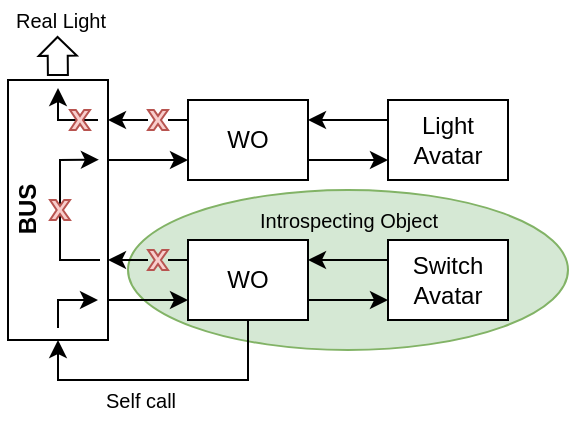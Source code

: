 <mxfile version="19.0.0" type="device"><diagram id="zHNAPgKmc5qbne8qm9KD" name="Page-1"><mxGraphModel dx="715" dy="390" grid="1" gridSize="10" guides="1" tooltips="1" connect="1" arrows="1" fold="1" page="1" pageScale="1" pageWidth="827" pageHeight="1169" math="0" shadow="0"><root><mxCell id="0"/><mxCell id="1" parent="0"/><mxCell id="uBfayYswSQEye__UBvf_-44" value="" style="ellipse;whiteSpace=wrap;html=1;fontSize=10;fillColor=#d5e8d4;strokeColor=#82b366;" vertex="1" parent="1"><mxGeometry x="210" y="215" width="220" height="80" as="geometry"/></mxCell><mxCell id="uBfayYswSQEye__UBvf_-1" value="" style="rounded=0;whiteSpace=wrap;html=1;" vertex="1" parent="1"><mxGeometry x="150" y="160" width="50" height="130" as="geometry"/></mxCell><mxCell id="uBfayYswSQEye__UBvf_-2" value="&lt;b&gt;BUS&lt;/b&gt;" style="text;html=1;align=center;verticalAlign=middle;resizable=0;points=[];autosize=1;strokeColor=none;fillColor=none;rotation=-90;" vertex="1" parent="1"><mxGeometry x="140" y="215" width="40" height="20" as="geometry"/></mxCell><mxCell id="uBfayYswSQEye__UBvf_-55" style="edgeStyle=orthogonalEdgeStyle;rounded=0;orthogonalLoop=1;jettySize=auto;html=1;entryX=0.5;entryY=1;entryDx=0;entryDy=0;fontSize=10;startArrow=none;startFill=0;endArrow=classic;endFill=1;" edge="1" parent="1" source="uBfayYswSQEye__UBvf_-13" target="uBfayYswSQEye__UBvf_-1"><mxGeometry relative="1" as="geometry"><Array as="points"><mxPoint x="270" y="310"/><mxPoint x="175" y="310"/></Array></mxGeometry></mxCell><mxCell id="uBfayYswSQEye__UBvf_-13" value="WO" style="rounded=0;whiteSpace=wrap;html=1;" vertex="1" parent="1"><mxGeometry x="240" y="240" width="60" height="40" as="geometry"/></mxCell><mxCell id="uBfayYswSQEye__UBvf_-17" value="" style="endArrow=classic;html=1;rounded=0;endWidth=12.414;" edge="1" parent="1"><mxGeometry width="50" height="50" relative="1" as="geometry"><mxPoint x="200" y="270" as="sourcePoint"/><mxPoint x="240" y="270" as="targetPoint"/><Array as="points"><mxPoint x="240" y="270"/></Array></mxGeometry></mxCell><mxCell id="uBfayYswSQEye__UBvf_-19" value="" style="endArrow=none;html=1;rounded=0;endWidth=12.414;startArrow=none;startFill=1;endFill=0;" edge="1" parent="1" source="uBfayYswSQEye__UBvf_-42"><mxGeometry width="50" height="50" relative="1" as="geometry"><mxPoint x="200" y="250" as="sourcePoint"/><mxPoint x="240" y="250" as="targetPoint"/><Array as="points"><mxPoint x="240" y="250"/></Array></mxGeometry></mxCell><mxCell id="uBfayYswSQEye__UBvf_-22" value="" style="endArrow=classic;html=1;rounded=0;endWidth=12.414;" edge="1" parent="1"><mxGeometry width="50" height="50" relative="1" as="geometry"><mxPoint x="300" y="270" as="sourcePoint"/><mxPoint x="340" y="270" as="targetPoint"/><Array as="points"><mxPoint x="340" y="270"/></Array></mxGeometry></mxCell><mxCell id="uBfayYswSQEye__UBvf_-23" value="" style="endArrow=none;html=1;rounded=0;endWidth=12.414;startArrow=classic;startFill=1;endFill=0;" edge="1" parent="1"><mxGeometry width="50" height="50" relative="1" as="geometry"><mxPoint x="300" y="250" as="sourcePoint"/><mxPoint x="340" y="250" as="targetPoint"/><Array as="points"><mxPoint x="340" y="250"/></Array></mxGeometry></mxCell><mxCell id="uBfayYswSQEye__UBvf_-24" value="Switch Avatar" style="rounded=0;whiteSpace=wrap;html=1;" vertex="1" parent="1"><mxGeometry x="340" y="240" width="60" height="40" as="geometry"/></mxCell><mxCell id="uBfayYswSQEye__UBvf_-25" value="WO" style="rounded=0;whiteSpace=wrap;html=1;" vertex="1" parent="1"><mxGeometry x="240" y="170" width="60" height="40" as="geometry"/></mxCell><mxCell id="uBfayYswSQEye__UBvf_-26" value="" style="endArrow=classic;html=1;rounded=0;endWidth=12.414;" edge="1" parent="1"><mxGeometry width="50" height="50" relative="1" as="geometry"><mxPoint x="300" y="200" as="sourcePoint"/><mxPoint x="340" y="200" as="targetPoint"/><Array as="points"><mxPoint x="340" y="200"/></Array></mxGeometry></mxCell><mxCell id="uBfayYswSQEye__UBvf_-27" value="" style="endArrow=none;html=1;rounded=0;endWidth=12.414;startArrow=classic;startFill=1;endFill=0;" edge="1" parent="1"><mxGeometry width="50" height="50" relative="1" as="geometry"><mxPoint x="300" y="180" as="sourcePoint"/><mxPoint x="340" y="180" as="targetPoint"/><Array as="points"><mxPoint x="340" y="180"/></Array></mxGeometry></mxCell><mxCell id="uBfayYswSQEye__UBvf_-28" value="Light Avatar" style="rounded=0;whiteSpace=wrap;html=1;" vertex="1" parent="1"><mxGeometry x="340" y="170" width="60" height="40" as="geometry"/></mxCell><mxCell id="uBfayYswSQEye__UBvf_-29" value="" style="endArrow=classic;html=1;rounded=0;endWidth=12.414;" edge="1" parent="1"><mxGeometry width="50" height="50" relative="1" as="geometry"><mxPoint x="200" y="200" as="sourcePoint"/><mxPoint x="240" y="200" as="targetPoint"/><Array as="points"><mxPoint x="240" y="200"/></Array></mxGeometry></mxCell><mxCell id="uBfayYswSQEye__UBvf_-30" value="" style="endArrow=none;html=1;rounded=0;endWidth=12.414;startArrow=none;startFill=1;endFill=0;" edge="1" parent="1" source="uBfayYswSQEye__UBvf_-57"><mxGeometry width="50" height="50" relative="1" as="geometry"><mxPoint x="200" y="180" as="sourcePoint"/><mxPoint x="240" y="180" as="targetPoint"/><Array as="points"><mxPoint x="240" y="180"/></Array></mxGeometry></mxCell><mxCell id="uBfayYswSQEye__UBvf_-31" value="" style="endArrow=none;html=1;rounded=0;endWidth=12.414;startArrow=classic;startFill=1;endFill=0;exitX=0.989;exitY=0.399;exitDx=0;exitDy=0;exitPerimeter=0;" edge="1" parent="1"><mxGeometry width="50" height="50" relative="1" as="geometry"><mxPoint x="195.45" y="199.85" as="sourcePoint"/><mxPoint x="196" y="250" as="targetPoint"/><Array as="points"><mxPoint x="176" y="200"/><mxPoint x="176" y="250"/></Array></mxGeometry></mxCell><mxCell id="uBfayYswSQEye__UBvf_-35" value="&lt;font style=&quot;font-size: 10px;&quot;&gt;Real Light&lt;/font&gt;" style="text;html=1;align=center;verticalAlign=middle;resizable=0;points=[];autosize=1;strokeColor=none;fillColor=none;" vertex="1" parent="1"><mxGeometry x="146" y="120" width="60" height="20" as="geometry"/></mxCell><mxCell id="uBfayYswSQEye__UBvf_-38" value="" style="shape=flexArrow;endArrow=classic;html=1;rounded=0;endWidth=8;endSize=2.788;" edge="1" parent="1"><mxGeometry width="50" height="50" relative="1" as="geometry"><mxPoint x="174.96" y="158" as="sourcePoint"/><mxPoint x="174.76" y="138" as="targetPoint"/></mxGeometry></mxCell><mxCell id="uBfayYswSQEye__UBvf_-40" value="" style="endArrow=none;html=1;rounded=0;endWidth=12.414;startArrow=classic;startFill=1;endFill=0;" edge="1" parent="1"><mxGeometry width="50" height="50" relative="1" as="geometry"><mxPoint x="195" y="270" as="sourcePoint"/><mxPoint x="175" y="284" as="targetPoint"/><Array as="points"><mxPoint x="175" y="270"/></Array></mxGeometry></mxCell><mxCell id="uBfayYswSQEye__UBvf_-41" value="" style="endArrow=classic;html=1;rounded=0;endWidth=12.414;startArrow=none;startFill=0;endFill=1;" edge="1" parent="1"><mxGeometry width="50" height="50" relative="1" as="geometry"><mxPoint x="195" y="180" as="sourcePoint"/><mxPoint x="175" y="164" as="targetPoint"/><Array as="points"><mxPoint x="175" y="180"/></Array></mxGeometry></mxCell><mxCell id="uBfayYswSQEye__UBvf_-42" value="" style="verticalLabelPosition=bottom;verticalAlign=top;html=1;shape=mxgraph.basic.x;fontSize=10;fillColor=#f8cecc;strokeColor=#b85450;" vertex="1" parent="1"><mxGeometry x="220" y="245" width="10" height="10" as="geometry"/></mxCell><mxCell id="uBfayYswSQEye__UBvf_-43" value="" style="endArrow=none;html=1;rounded=0;endWidth=12.414;startArrow=classic;startFill=1;endFill=0;" edge="1" parent="1" target="uBfayYswSQEye__UBvf_-42"><mxGeometry width="50" height="50" relative="1" as="geometry"><mxPoint x="200" y="250" as="sourcePoint"/><mxPoint x="240" y="250" as="targetPoint"/><Array as="points"/></mxGeometry></mxCell><mxCell id="uBfayYswSQEye__UBvf_-45" value="Introspecting Object" style="text;html=1;align=center;verticalAlign=middle;resizable=0;points=[];autosize=1;strokeColor=none;fillColor=none;fontSize=10;" vertex="1" parent="1"><mxGeometry x="270" y="220" width="100" height="20" as="geometry"/></mxCell><mxCell id="uBfayYswSQEye__UBvf_-46" value="" style="verticalLabelPosition=bottom;verticalAlign=top;html=1;shape=mxgraph.basic.x;fontSize=10;fillColor=#f8cecc;strokeColor=#b85450;" vertex="1" parent="1"><mxGeometry x="171" y="220" width="10" height="10" as="geometry"/></mxCell><mxCell id="uBfayYswSQEye__UBvf_-53" value="" style="verticalLabelPosition=bottom;verticalAlign=top;html=1;shape=mxgraph.basic.x;fontSize=10;fillColor=#f8cecc;strokeColor=#b85450;" vertex="1" parent="1"><mxGeometry x="181" y="175" width="10" height="10" as="geometry"/></mxCell><mxCell id="uBfayYswSQEye__UBvf_-56" value="Self call" style="text;html=1;align=center;verticalAlign=middle;resizable=0;points=[];autosize=1;strokeColor=none;fillColor=none;fontSize=10;" vertex="1" parent="1"><mxGeometry x="191" y="310" width="50" height="20" as="geometry"/></mxCell><mxCell id="uBfayYswSQEye__UBvf_-57" value="" style="verticalLabelPosition=bottom;verticalAlign=top;html=1;shape=mxgraph.basic.x;fontSize=10;fillColor=#f8cecc;strokeColor=#b85450;" vertex="1" parent="1"><mxGeometry x="220" y="175" width="10" height="10" as="geometry"/></mxCell><mxCell id="uBfayYswSQEye__UBvf_-58" value="" style="endArrow=none;html=1;rounded=0;endWidth=12.414;startArrow=classic;startFill=1;endFill=0;" edge="1" parent="1" target="uBfayYswSQEye__UBvf_-57"><mxGeometry width="50" height="50" relative="1" as="geometry"><mxPoint x="200" y="180" as="sourcePoint"/><mxPoint x="240" y="180" as="targetPoint"/><Array as="points"/></mxGeometry></mxCell></root></mxGraphModel></diagram></mxfile>